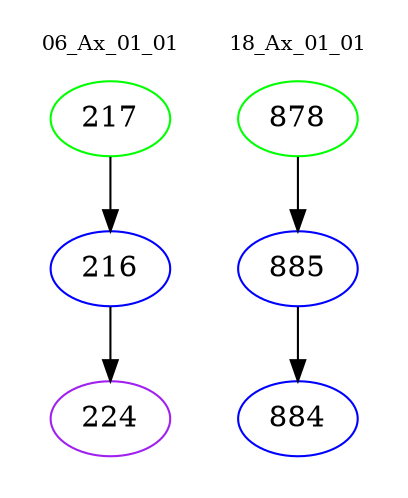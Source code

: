 digraph{
subgraph cluster_0 {
color = white
label = "06_Ax_01_01";
fontsize=10;
T0_217 [label="217", color="green"]
T0_217 -> T0_216 [color="black"]
T0_216 [label="216", color="blue"]
T0_216 -> T0_224 [color="black"]
T0_224 [label="224", color="purple"]
}
subgraph cluster_1 {
color = white
label = "18_Ax_01_01";
fontsize=10;
T1_878 [label="878", color="green"]
T1_878 -> T1_885 [color="black"]
T1_885 [label="885", color="blue"]
T1_885 -> T1_884 [color="black"]
T1_884 [label="884", color="blue"]
}
}
